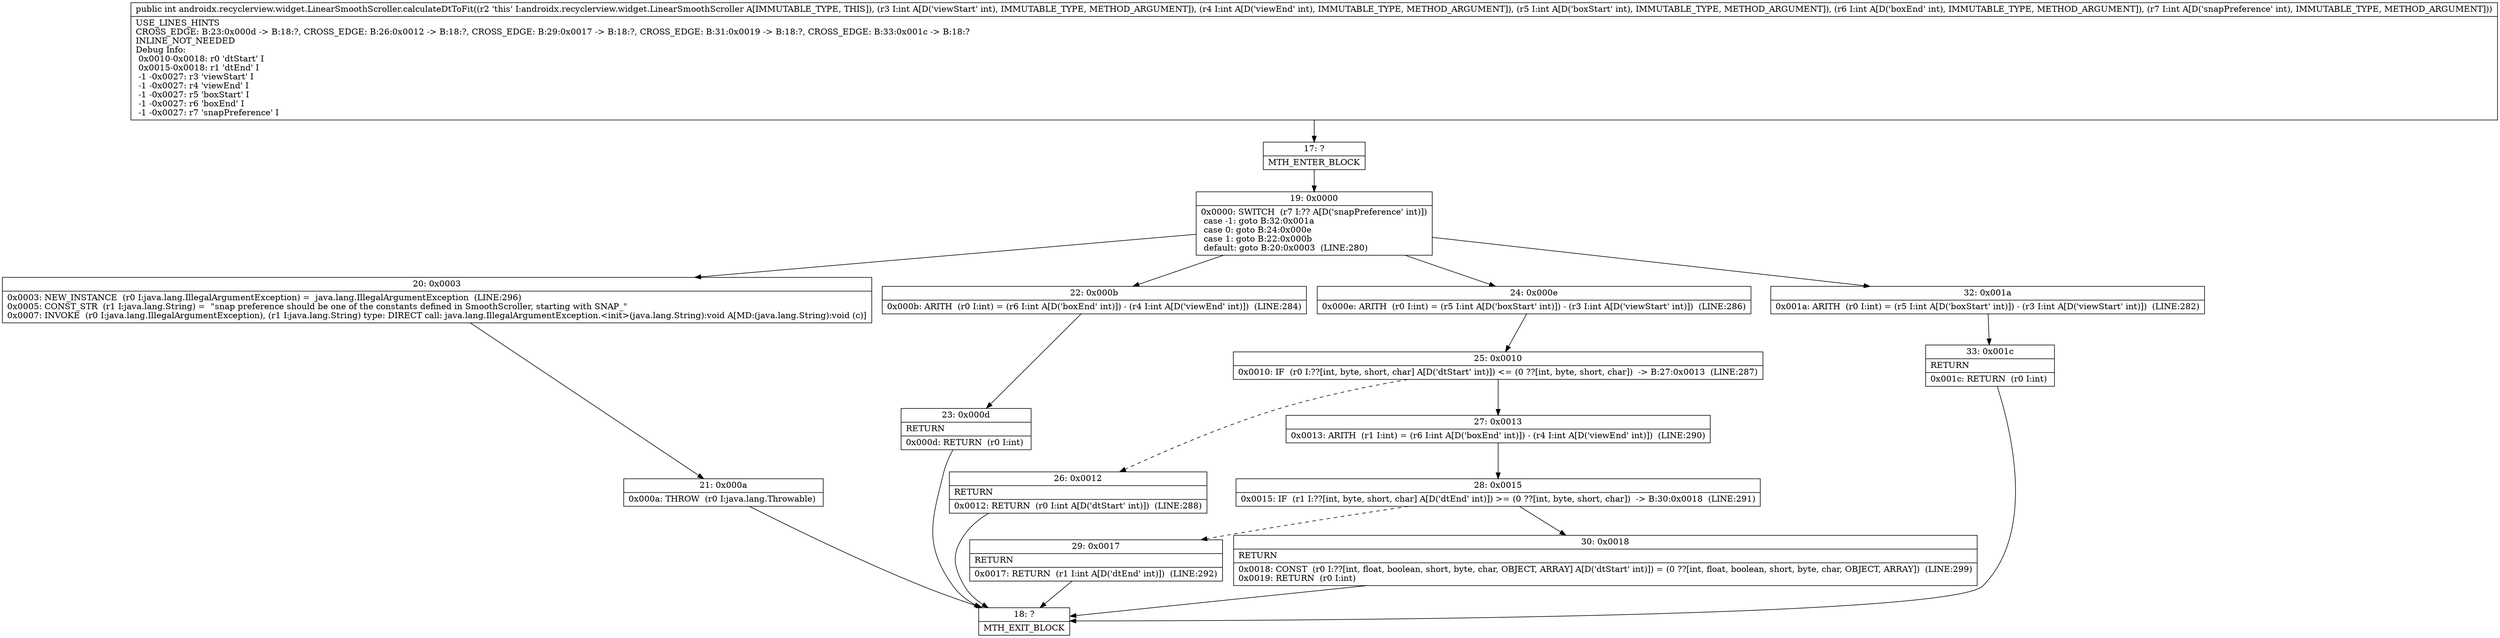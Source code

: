 digraph "CFG forandroidx.recyclerview.widget.LinearSmoothScroller.calculateDtToFit(IIIII)I" {
Node_17 [shape=record,label="{17\:\ ?|MTH_ENTER_BLOCK\l}"];
Node_19 [shape=record,label="{19\:\ 0x0000|0x0000: SWITCH  (r7 I:?? A[D('snapPreference' int)])\l case \-1: goto B:32:0x001a\l case 0: goto B:24:0x000e\l case 1: goto B:22:0x000b\l default: goto B:20:0x0003  (LINE:280)\l}"];
Node_20 [shape=record,label="{20\:\ 0x0003|0x0003: NEW_INSTANCE  (r0 I:java.lang.IllegalArgumentException) =  java.lang.IllegalArgumentException  (LINE:296)\l0x0005: CONST_STR  (r1 I:java.lang.String) =  \"snap preference should be one of the constants defined in SmoothScroller, starting with SNAP_\" \l0x0007: INVOKE  (r0 I:java.lang.IllegalArgumentException), (r1 I:java.lang.String) type: DIRECT call: java.lang.IllegalArgumentException.\<init\>(java.lang.String):void A[MD:(java.lang.String):void (c)]\l}"];
Node_21 [shape=record,label="{21\:\ 0x000a|0x000a: THROW  (r0 I:java.lang.Throwable) \l}"];
Node_18 [shape=record,label="{18\:\ ?|MTH_EXIT_BLOCK\l}"];
Node_22 [shape=record,label="{22\:\ 0x000b|0x000b: ARITH  (r0 I:int) = (r6 I:int A[D('boxEnd' int)]) \- (r4 I:int A[D('viewEnd' int)])  (LINE:284)\l}"];
Node_23 [shape=record,label="{23\:\ 0x000d|RETURN\l|0x000d: RETURN  (r0 I:int) \l}"];
Node_24 [shape=record,label="{24\:\ 0x000e|0x000e: ARITH  (r0 I:int) = (r5 I:int A[D('boxStart' int)]) \- (r3 I:int A[D('viewStart' int)])  (LINE:286)\l}"];
Node_25 [shape=record,label="{25\:\ 0x0010|0x0010: IF  (r0 I:??[int, byte, short, char] A[D('dtStart' int)]) \<= (0 ??[int, byte, short, char])  \-\> B:27:0x0013  (LINE:287)\l}"];
Node_26 [shape=record,label="{26\:\ 0x0012|RETURN\l|0x0012: RETURN  (r0 I:int A[D('dtStart' int)])  (LINE:288)\l}"];
Node_27 [shape=record,label="{27\:\ 0x0013|0x0013: ARITH  (r1 I:int) = (r6 I:int A[D('boxEnd' int)]) \- (r4 I:int A[D('viewEnd' int)])  (LINE:290)\l}"];
Node_28 [shape=record,label="{28\:\ 0x0015|0x0015: IF  (r1 I:??[int, byte, short, char] A[D('dtEnd' int)]) \>= (0 ??[int, byte, short, char])  \-\> B:30:0x0018  (LINE:291)\l}"];
Node_29 [shape=record,label="{29\:\ 0x0017|RETURN\l|0x0017: RETURN  (r1 I:int A[D('dtEnd' int)])  (LINE:292)\l}"];
Node_30 [shape=record,label="{30\:\ 0x0018|RETURN\l|0x0018: CONST  (r0 I:??[int, float, boolean, short, byte, char, OBJECT, ARRAY] A[D('dtStart' int)]) = (0 ??[int, float, boolean, short, byte, char, OBJECT, ARRAY])  (LINE:299)\l0x0019: RETURN  (r0 I:int) \l}"];
Node_32 [shape=record,label="{32\:\ 0x001a|0x001a: ARITH  (r0 I:int) = (r5 I:int A[D('boxStart' int)]) \- (r3 I:int A[D('viewStart' int)])  (LINE:282)\l}"];
Node_33 [shape=record,label="{33\:\ 0x001c|RETURN\l|0x001c: RETURN  (r0 I:int) \l}"];
MethodNode[shape=record,label="{public int androidx.recyclerview.widget.LinearSmoothScroller.calculateDtToFit((r2 'this' I:androidx.recyclerview.widget.LinearSmoothScroller A[IMMUTABLE_TYPE, THIS]), (r3 I:int A[D('viewStart' int), IMMUTABLE_TYPE, METHOD_ARGUMENT]), (r4 I:int A[D('viewEnd' int), IMMUTABLE_TYPE, METHOD_ARGUMENT]), (r5 I:int A[D('boxStart' int), IMMUTABLE_TYPE, METHOD_ARGUMENT]), (r6 I:int A[D('boxEnd' int), IMMUTABLE_TYPE, METHOD_ARGUMENT]), (r7 I:int A[D('snapPreference' int), IMMUTABLE_TYPE, METHOD_ARGUMENT]))  | USE_LINES_HINTS\lCROSS_EDGE: B:23:0x000d \-\> B:18:?, CROSS_EDGE: B:26:0x0012 \-\> B:18:?, CROSS_EDGE: B:29:0x0017 \-\> B:18:?, CROSS_EDGE: B:31:0x0019 \-\> B:18:?, CROSS_EDGE: B:33:0x001c \-\> B:18:?\lINLINE_NOT_NEEDED\lDebug Info:\l  0x0010\-0x0018: r0 'dtStart' I\l  0x0015\-0x0018: r1 'dtEnd' I\l  \-1 \-0x0027: r3 'viewStart' I\l  \-1 \-0x0027: r4 'viewEnd' I\l  \-1 \-0x0027: r5 'boxStart' I\l  \-1 \-0x0027: r6 'boxEnd' I\l  \-1 \-0x0027: r7 'snapPreference' I\l}"];
MethodNode -> Node_17;Node_17 -> Node_19;
Node_19 -> Node_20;
Node_19 -> Node_22;
Node_19 -> Node_24;
Node_19 -> Node_32;
Node_20 -> Node_21;
Node_21 -> Node_18;
Node_22 -> Node_23;
Node_23 -> Node_18;
Node_24 -> Node_25;
Node_25 -> Node_26[style=dashed];
Node_25 -> Node_27;
Node_26 -> Node_18;
Node_27 -> Node_28;
Node_28 -> Node_29[style=dashed];
Node_28 -> Node_30;
Node_29 -> Node_18;
Node_30 -> Node_18;
Node_32 -> Node_33;
Node_33 -> Node_18;
}

